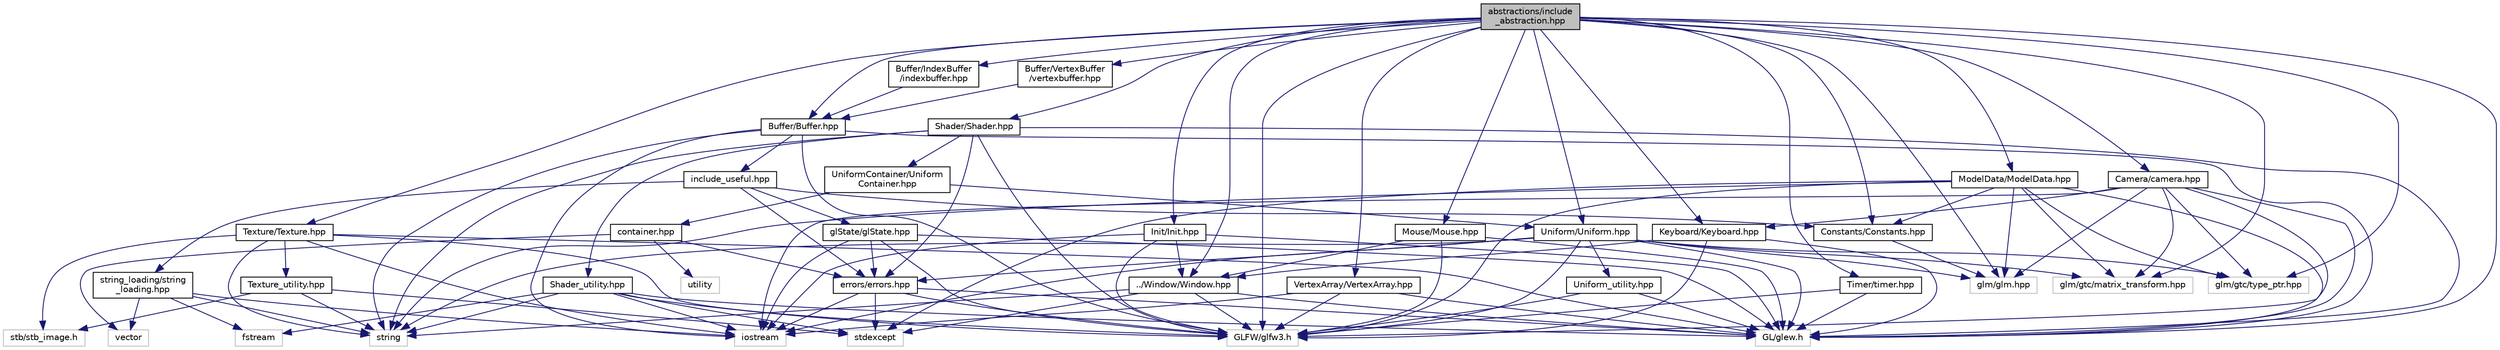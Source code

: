 digraph "abstractions/include_abstraction.hpp"
{
 // LATEX_PDF_SIZE
  edge [fontname="Helvetica",fontsize="10",labelfontname="Helvetica",labelfontsize="10"];
  node [fontname="Helvetica",fontsize="10",shape=record];
  Node1 [label="abstractions/include\l_abstraction.hpp",height=0.2,width=0.4,color="black", fillcolor="grey75", style="filled", fontcolor="black",tooltip=" "];
  Node1 -> Node2 [color="midnightblue",fontsize="10",style="solid"];
  Node2 [label="GL/glew.h",height=0.2,width=0.4,color="grey75", fillcolor="white", style="filled",tooltip=" "];
  Node1 -> Node3 [color="midnightblue",fontsize="10",style="solid"];
  Node3 [label="GLFW/glfw3.h",height=0.2,width=0.4,color="grey75", fillcolor="white", style="filled",tooltip=" "];
  Node1 -> Node4 [color="midnightblue",fontsize="10",style="solid"];
  Node4 [label="glm/glm.hpp",height=0.2,width=0.4,color="grey75", fillcolor="white", style="filled",tooltip=" "];
  Node1 -> Node5 [color="midnightblue",fontsize="10",style="solid"];
  Node5 [label="glm/gtc/type_ptr.hpp",height=0.2,width=0.4,color="grey75", fillcolor="white", style="filled",tooltip=" "];
  Node1 -> Node6 [color="midnightblue",fontsize="10",style="solid"];
  Node6 [label="glm/gtc/matrix_transform.hpp",height=0.2,width=0.4,color="grey75", fillcolor="white", style="filled",tooltip=" "];
  Node1 -> Node7 [color="midnightblue",fontsize="10",style="solid"];
  Node7 [label="Init/Init.hpp",height=0.2,width=0.4,color="black", fillcolor="white", style="filled",URL="$Init_8hpp.html",tooltip=" "];
  Node7 -> Node8 [color="midnightblue",fontsize="10",style="solid"];
  Node8 [label="iostream",height=0.2,width=0.4,color="grey75", fillcolor="white", style="filled",tooltip=" "];
  Node7 -> Node2 [color="midnightblue",fontsize="10",style="solid"];
  Node7 -> Node3 [color="midnightblue",fontsize="10",style="solid"];
  Node7 -> Node9 [color="midnightblue",fontsize="10",style="solid"];
  Node9 [label="../Window/Window.hpp",height=0.2,width=0.4,color="black", fillcolor="white", style="filled",URL="$Window_8hpp.html",tooltip=" "];
  Node9 -> Node10 [color="midnightblue",fontsize="10",style="solid"];
  Node10 [label="string",height=0.2,width=0.4,color="grey75", fillcolor="white", style="filled",tooltip=" "];
  Node9 -> Node11 [color="midnightblue",fontsize="10",style="solid"];
  Node11 [label="stdexcept",height=0.2,width=0.4,color="grey75", fillcolor="white", style="filled",tooltip=" "];
  Node9 -> Node2 [color="midnightblue",fontsize="10",style="solid"];
  Node9 -> Node3 [color="midnightblue",fontsize="10",style="solid"];
  Node1 -> Node9 [color="midnightblue",fontsize="10",style="solid"];
  Node1 -> Node12 [color="midnightblue",fontsize="10",style="solid"];
  Node12 [label="Buffer/Buffer.hpp",height=0.2,width=0.4,color="black", fillcolor="white", style="filled",URL="$Buffer_8hpp.html",tooltip=" "];
  Node12 -> Node8 [color="midnightblue",fontsize="10",style="solid"];
  Node12 -> Node10 [color="midnightblue",fontsize="10",style="solid"];
  Node12 -> Node2 [color="midnightblue",fontsize="10",style="solid"];
  Node12 -> Node3 [color="midnightblue",fontsize="10",style="solid"];
  Node12 -> Node13 [color="midnightblue",fontsize="10",style="solid"];
  Node13 [label="include_useful.hpp",height=0.2,width=0.4,color="black", fillcolor="white", style="filled",URL="$include__useful_8hpp.html",tooltip=" "];
  Node13 -> Node14 [color="midnightblue",fontsize="10",style="solid"];
  Node14 [label="string_loading/string\l_loading.hpp",height=0.2,width=0.4,color="black", fillcolor="white", style="filled",URL="$string__loading_8hpp.html",tooltip=" "];
  Node14 -> Node8 [color="midnightblue",fontsize="10",style="solid"];
  Node14 -> Node10 [color="midnightblue",fontsize="10",style="solid"];
  Node14 -> Node15 [color="midnightblue",fontsize="10",style="solid"];
  Node15 [label="fstream",height=0.2,width=0.4,color="grey75", fillcolor="white", style="filled",tooltip=" "];
  Node14 -> Node16 [color="midnightblue",fontsize="10",style="solid"];
  Node16 [label="vector",height=0.2,width=0.4,color="grey75", fillcolor="white", style="filled",tooltip=" "];
  Node13 -> Node17 [color="midnightblue",fontsize="10",style="solid"];
  Node17 [label="Constants/Constants.hpp",height=0.2,width=0.4,color="black", fillcolor="white", style="filled",URL="$Constants_8hpp.html",tooltip=" "];
  Node17 -> Node4 [color="midnightblue",fontsize="10",style="solid"];
  Node13 -> Node18 [color="midnightblue",fontsize="10",style="solid"];
  Node18 [label="glState/glState.hpp",height=0.2,width=0.4,color="black", fillcolor="white", style="filled",URL="$glState_8hpp.html",tooltip=" "];
  Node18 -> Node8 [color="midnightblue",fontsize="10",style="solid"];
  Node18 -> Node2 [color="midnightblue",fontsize="10",style="solid"];
  Node18 -> Node3 [color="midnightblue",fontsize="10",style="solid"];
  Node18 -> Node19 [color="midnightblue",fontsize="10",style="solid"];
  Node19 [label="errors/errors.hpp",height=0.2,width=0.4,color="black", fillcolor="white", style="filled",URL="$errors_8hpp.html",tooltip=" "];
  Node19 -> Node8 [color="midnightblue",fontsize="10",style="solid"];
  Node19 -> Node11 [color="midnightblue",fontsize="10",style="solid"];
  Node19 -> Node2 [color="midnightblue",fontsize="10",style="solid"];
  Node19 -> Node3 [color="midnightblue",fontsize="10",style="solid"];
  Node13 -> Node19 [color="midnightblue",fontsize="10",style="solid"];
  Node1 -> Node20 [color="midnightblue",fontsize="10",style="solid"];
  Node20 [label="Buffer/IndexBuffer\l/indexbuffer.hpp",height=0.2,width=0.4,color="black", fillcolor="white", style="filled",URL="$indexbuffer_8hpp.html",tooltip=" "];
  Node20 -> Node12 [color="midnightblue",fontsize="10",style="solid"];
  Node1 -> Node21 [color="midnightblue",fontsize="10",style="solid"];
  Node21 [label="Buffer/VertexBuffer\l/vertexbuffer.hpp",height=0.2,width=0.4,color="black", fillcolor="white", style="filled",URL="$vertexbuffer_8hpp.html",tooltip=" "];
  Node21 -> Node12 [color="midnightblue",fontsize="10",style="solid"];
  Node1 -> Node22 [color="midnightblue",fontsize="10",style="solid"];
  Node22 [label="Shader/Shader.hpp",height=0.2,width=0.4,color="black", fillcolor="white", style="filled",URL="$Shader_8hpp.html",tooltip=" "];
  Node22 -> Node10 [color="midnightblue",fontsize="10",style="solid"];
  Node22 -> Node2 [color="midnightblue",fontsize="10",style="solid"];
  Node22 -> Node3 [color="midnightblue",fontsize="10",style="solid"];
  Node22 -> Node23 [color="midnightblue",fontsize="10",style="solid"];
  Node23 [label="Shader_utility.hpp",height=0.2,width=0.4,color="black", fillcolor="white", style="filled",URL="$Shader__utility_8hpp.html",tooltip=" "];
  Node23 -> Node8 [color="midnightblue",fontsize="10",style="solid"];
  Node23 -> Node10 [color="midnightblue",fontsize="10",style="solid"];
  Node23 -> Node11 [color="midnightblue",fontsize="10",style="solid"];
  Node23 -> Node15 [color="midnightblue",fontsize="10",style="solid"];
  Node23 -> Node2 [color="midnightblue",fontsize="10",style="solid"];
  Node23 -> Node3 [color="midnightblue",fontsize="10",style="solid"];
  Node22 -> Node24 [color="midnightblue",fontsize="10",style="solid"];
  Node24 [label="UniformContainer/Uniform\lContainer.hpp",height=0.2,width=0.4,color="black", fillcolor="white", style="filled",URL="$UniformContainer_8hpp.html",tooltip=" "];
  Node24 -> Node25 [color="midnightblue",fontsize="10",style="solid"];
  Node25 [label="Uniform/Uniform.hpp",height=0.2,width=0.4,color="black", fillcolor="white", style="filled",URL="$Uniform_8hpp.html",tooltip=" "];
  Node25 -> Node8 [color="midnightblue",fontsize="10",style="solid"];
  Node25 -> Node10 [color="midnightblue",fontsize="10",style="solid"];
  Node25 -> Node2 [color="midnightblue",fontsize="10",style="solid"];
  Node25 -> Node3 [color="midnightblue",fontsize="10",style="solid"];
  Node25 -> Node4 [color="midnightblue",fontsize="10",style="solid"];
  Node25 -> Node5 [color="midnightblue",fontsize="10",style="solid"];
  Node25 -> Node6 [color="midnightblue",fontsize="10",style="solid"];
  Node25 -> Node26 [color="midnightblue",fontsize="10",style="solid"];
  Node26 [label="Uniform_utility.hpp",height=0.2,width=0.4,color="black", fillcolor="white", style="filled",URL="$Uniform__utility_8hpp.html",tooltip=" "];
  Node26 -> Node2 [color="midnightblue",fontsize="10",style="solid"];
  Node26 -> Node3 [color="midnightblue",fontsize="10",style="solid"];
  Node25 -> Node19 [color="midnightblue",fontsize="10",style="solid"];
  Node24 -> Node27 [color="midnightblue",fontsize="10",style="solid"];
  Node27 [label="container.hpp",height=0.2,width=0.4,color="black", fillcolor="white", style="filled",URL="$container_8hpp.html",tooltip=" "];
  Node27 -> Node16 [color="midnightblue",fontsize="10",style="solid"];
  Node27 -> Node28 [color="midnightblue",fontsize="10",style="solid"];
  Node28 [label="utility",height=0.2,width=0.4,color="grey75", fillcolor="white", style="filled",tooltip=" "];
  Node27 -> Node19 [color="midnightblue",fontsize="10",style="solid"];
  Node22 -> Node19 [color="midnightblue",fontsize="10",style="solid"];
  Node1 -> Node29 [color="midnightblue",fontsize="10",style="solid"];
  Node29 [label="Texture/Texture.hpp",height=0.2,width=0.4,color="black", fillcolor="white", style="filled",URL="$Texture_8hpp.html",tooltip=" "];
  Node29 -> Node8 [color="midnightblue",fontsize="10",style="solid"];
  Node29 -> Node10 [color="midnightblue",fontsize="10",style="solid"];
  Node29 -> Node2 [color="midnightblue",fontsize="10",style="solid"];
  Node29 -> Node3 [color="midnightblue",fontsize="10",style="solid"];
  Node29 -> Node30 [color="midnightblue",fontsize="10",style="solid"];
  Node30 [label="stb/stb_image.h",height=0.2,width=0.4,color="grey75", fillcolor="white", style="filled",tooltip=" "];
  Node29 -> Node31 [color="midnightblue",fontsize="10",style="solid"];
  Node31 [label="Texture_utility.hpp",height=0.2,width=0.4,color="black", fillcolor="white", style="filled",URL="$Texture__utility_8hpp.html",tooltip=" "];
  Node31 -> Node10 [color="midnightblue",fontsize="10",style="solid"];
  Node31 -> Node11 [color="midnightblue",fontsize="10",style="solid"];
  Node31 -> Node30 [color="midnightblue",fontsize="10",style="solid"];
  Node1 -> Node32 [color="midnightblue",fontsize="10",style="solid"];
  Node32 [label="VertexArray/VertexArray.hpp",height=0.2,width=0.4,color="black", fillcolor="white", style="filled",URL="$VertexArray_8hpp.html",tooltip=" "];
  Node32 -> Node8 [color="midnightblue",fontsize="10",style="solid"];
  Node32 -> Node2 [color="midnightblue",fontsize="10",style="solid"];
  Node32 -> Node3 [color="midnightblue",fontsize="10",style="solid"];
  Node1 -> Node25 [color="midnightblue",fontsize="10",style="solid"];
  Node1 -> Node33 [color="midnightblue",fontsize="10",style="solid"];
  Node33 [label="Timer/timer.hpp",height=0.2,width=0.4,color="black", fillcolor="white", style="filled",URL="$timer_8hpp.html",tooltip=" "];
  Node33 -> Node2 [color="midnightblue",fontsize="10",style="solid"];
  Node33 -> Node3 [color="midnightblue",fontsize="10",style="solid"];
  Node1 -> Node17 [color="midnightblue",fontsize="10",style="solid"];
  Node1 -> Node34 [color="midnightblue",fontsize="10",style="solid"];
  Node34 [label="Keyboard/Keyboard.hpp",height=0.2,width=0.4,color="black", fillcolor="white", style="filled",URL="$Keyboard_8hpp.html",tooltip=" "];
  Node34 -> Node2 [color="midnightblue",fontsize="10",style="solid"];
  Node34 -> Node3 [color="midnightblue",fontsize="10",style="solid"];
  Node34 -> Node9 [color="midnightblue",fontsize="10",style="solid"];
  Node1 -> Node35 [color="midnightblue",fontsize="10",style="solid"];
  Node35 [label="Mouse/Mouse.hpp",height=0.2,width=0.4,color="black", fillcolor="white", style="filled",URL="$Mouse_8hpp.html",tooltip=" "];
  Node35 -> Node2 [color="midnightblue",fontsize="10",style="solid"];
  Node35 -> Node3 [color="midnightblue",fontsize="10",style="solid"];
  Node35 -> Node9 [color="midnightblue",fontsize="10",style="solid"];
  Node1 -> Node36 [color="midnightblue",fontsize="10",style="solid"];
  Node36 [label="ModelData/ModelData.hpp",height=0.2,width=0.4,color="black", fillcolor="white", style="filled",URL="$ModelData_8hpp.html",tooltip=" "];
  Node36 -> Node10 [color="midnightblue",fontsize="10",style="solid"];
  Node36 -> Node11 [color="midnightblue",fontsize="10",style="solid"];
  Node36 -> Node2 [color="midnightblue",fontsize="10",style="solid"];
  Node36 -> Node3 [color="midnightblue",fontsize="10",style="solid"];
  Node36 -> Node4 [color="midnightblue",fontsize="10",style="solid"];
  Node36 -> Node6 [color="midnightblue",fontsize="10",style="solid"];
  Node36 -> Node5 [color="midnightblue",fontsize="10",style="solid"];
  Node36 -> Node17 [color="midnightblue",fontsize="10",style="solid"];
  Node1 -> Node37 [color="midnightblue",fontsize="10",style="solid"];
  Node37 [label="Camera/camera.hpp",height=0.2,width=0.4,color="black", fillcolor="white", style="filled",URL="$camera_8hpp.html",tooltip=" "];
  Node37 -> Node8 [color="midnightblue",fontsize="10",style="solid"];
  Node37 -> Node2 [color="midnightblue",fontsize="10",style="solid"];
  Node37 -> Node3 [color="midnightblue",fontsize="10",style="solid"];
  Node37 -> Node4 [color="midnightblue",fontsize="10",style="solid"];
  Node37 -> Node5 [color="midnightblue",fontsize="10",style="solid"];
  Node37 -> Node6 [color="midnightblue",fontsize="10",style="solid"];
  Node37 -> Node34 [color="midnightblue",fontsize="10",style="solid"];
}
